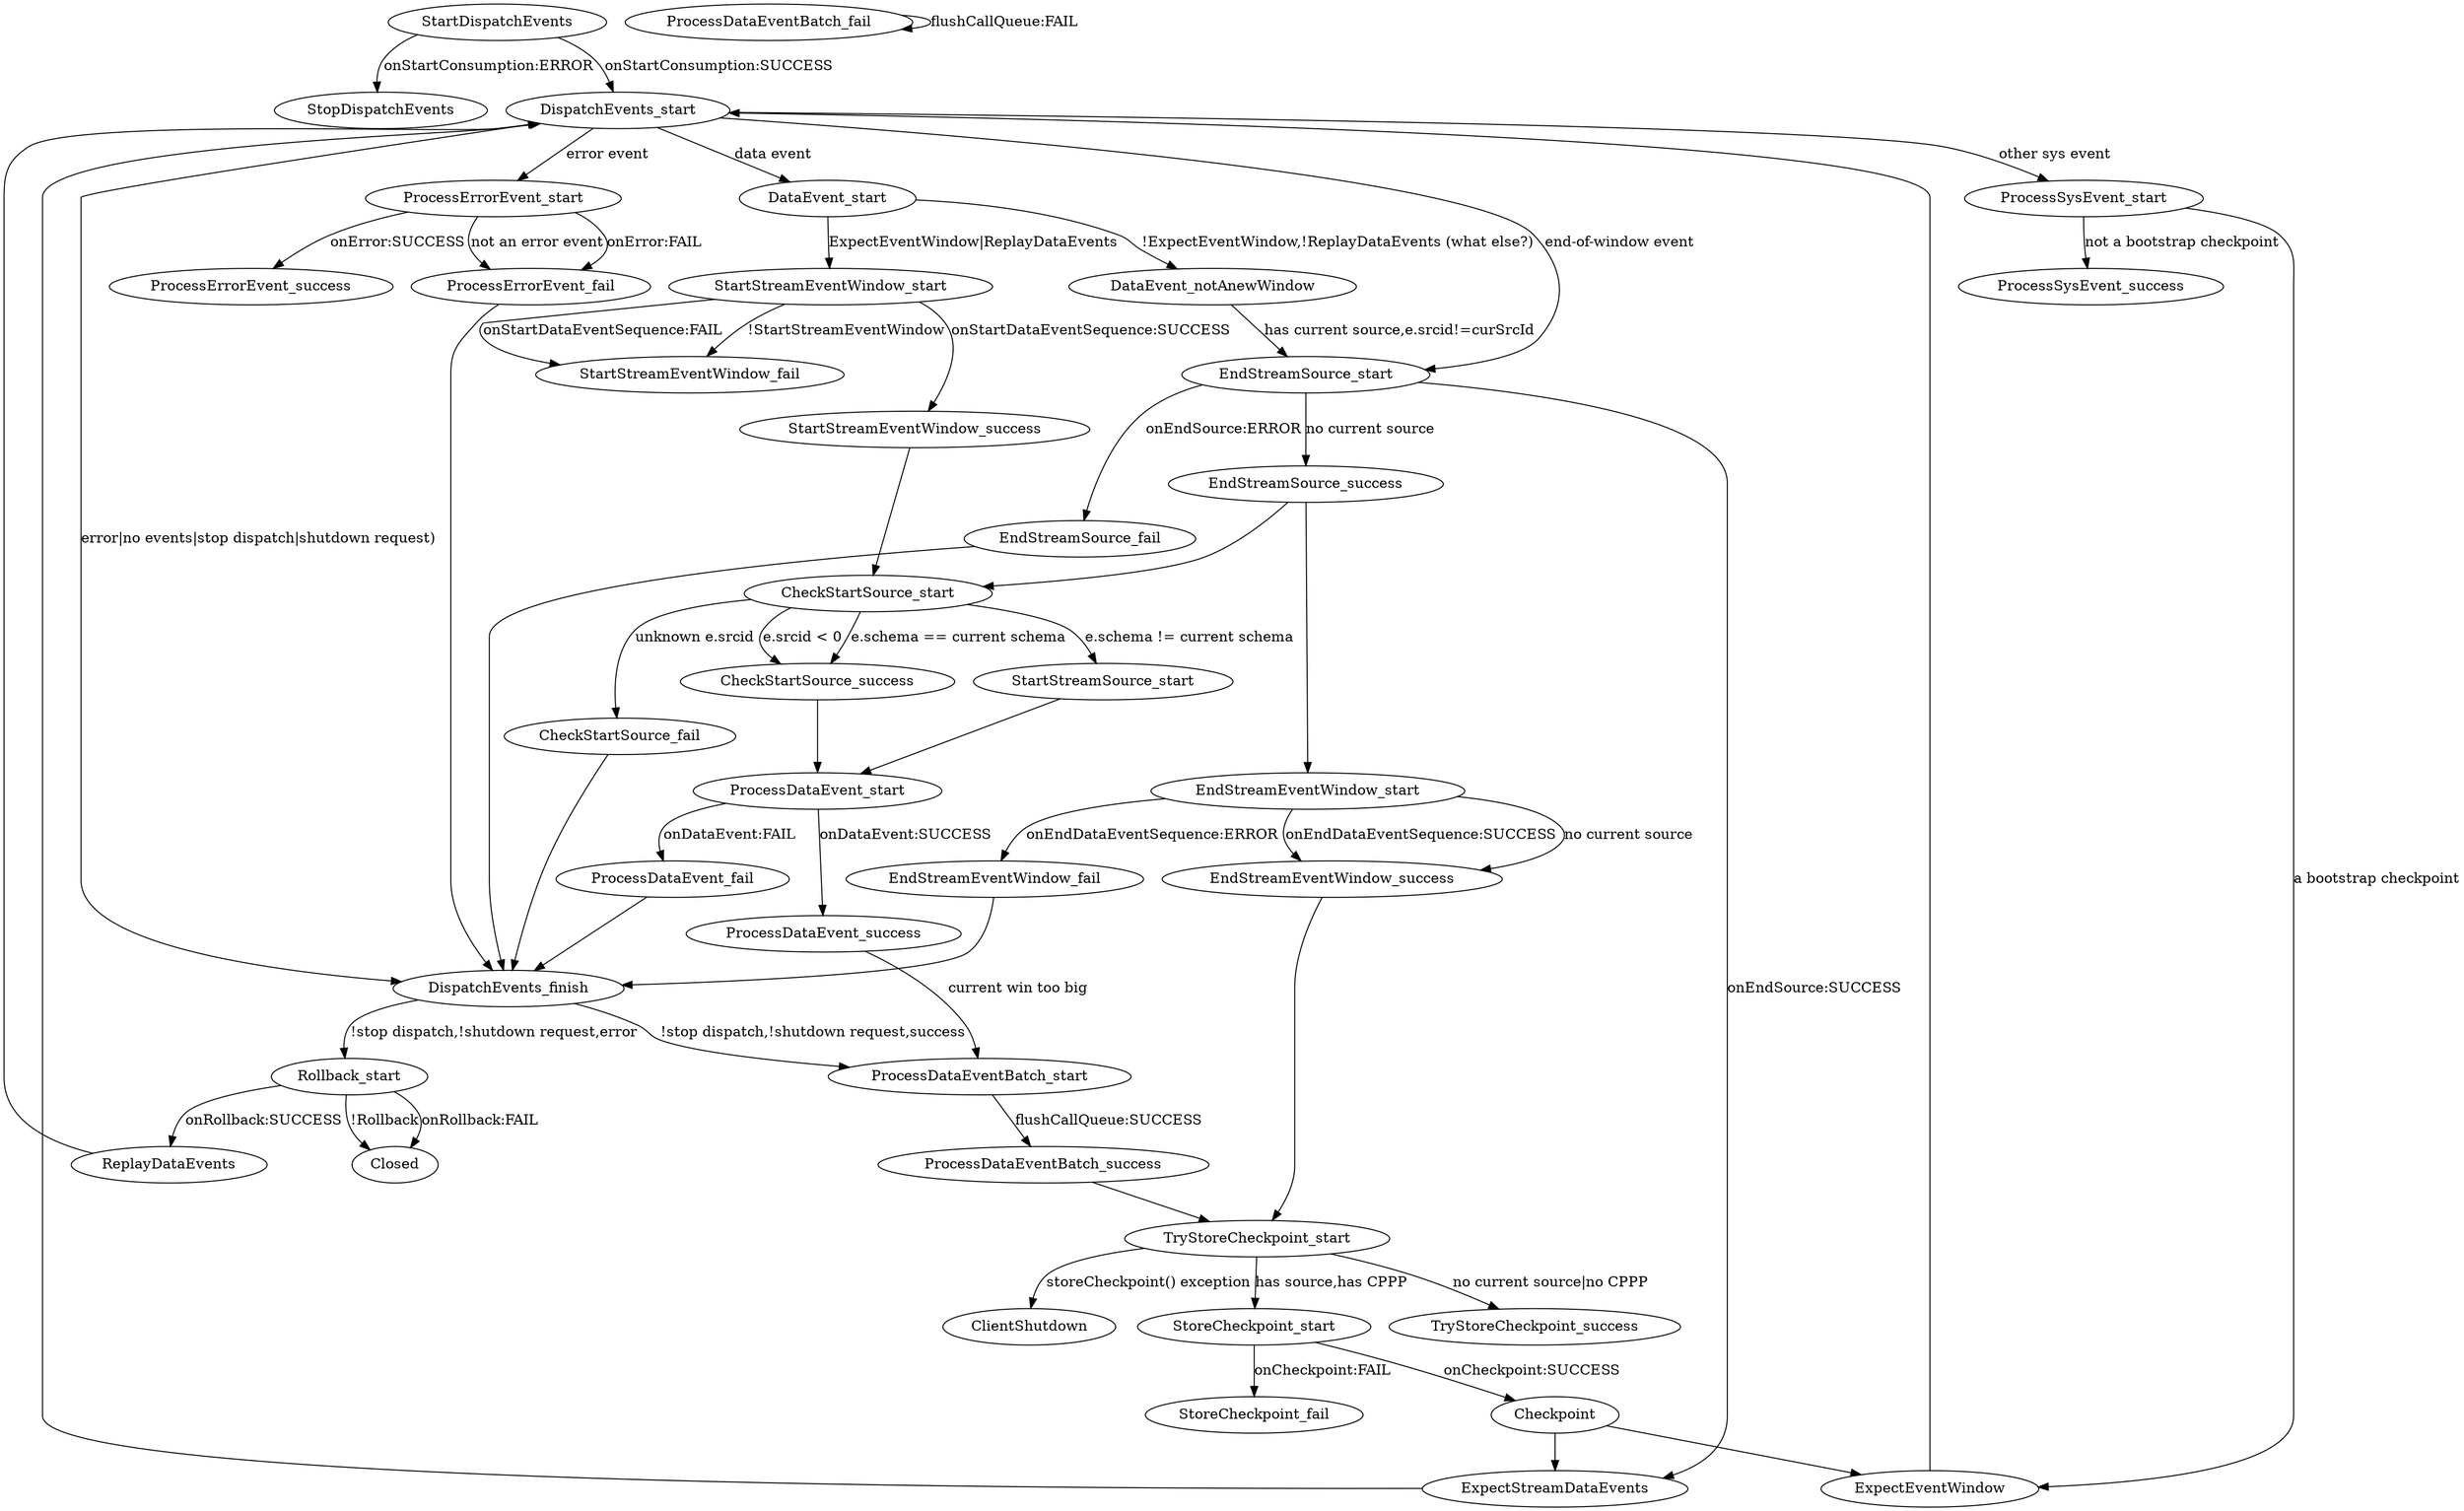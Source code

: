 digraph RelayDispatcher {
  StartDispatchEvents -> StopDispatchEvents [label="onStartConsumption:ERROR"];
  StartDispatchEvents -> DispatchEvents_start [label="onStartConsumption:SUCCESS"];
  ExpectEventWindow -> DispatchEvents_start;
  ReplayDataEvents -> DispatchEvents_start;
  ExpectStreamDataEvents -> DispatchEvents_start
  DispatchEvents_start -> DispatchEvents_finish [label="error|no events|stop dispatch|shutdown request)"]
  DispatchEvents_start -> EndStreamSource_start [label="end-of-window event"];
  EndStreamSource_start -> ExpectStreamDataEvents [label="onEndSource:SUCCESS"];
  EndStreamSource_start -> EndStreamSource_fail [label="onEndSource:ERROR"];
  EndStreamSource_start -> EndStreamSource_success [label="no current source"];
  EndStreamSource_success -> EndStreamEventWindow_start;
  EndStreamSource_fail -> DispatchEvents_finish;
  EndStreamEventWindow_start -> EndStreamEventWindow_success [label="no current source"];
  EndStreamEventWindow_start -> EndStreamEventWindow_success [label="onEndDataEventSequence:SUCCESS"];
  EndStreamEventWindow_start -> EndStreamEventWindow_fail [label="onEndDataEventSequence:ERROR"];
  EndStreamEventWindow_success -> TryStoreCheckpoint_start;
  TryStoreCheckpoint_start -> TryStoreCheckpoint_success [label="no current source|no CPPP"]
  TryStoreCheckpoint_start -> StoreCheckpoint_start [label="has source,has CPPP"]
  StoreCheckpoint_start -> Checkpoint [label="onCheckpoint:SUCCESS"]
  StoreCheckpoint_start -> StoreCheckpoint_fail [label="onCheckpoint:FAIL"]
  TryStoreCheckpoint_start -> ClientShutdown [label="storeCheckpoint() exception"]
  Checkpoint -> ExpectEventWindow;
  EndStreamEventWindow_fail -> DispatchEvents_finish;
  DispatchEvents_start -> ProcessErrorEvent_start [label="error event"];
  ProcessErrorEvent_start -> ProcessErrorEvent_fail [label="not an error event"];
  ProcessErrorEvent_start -> ProcessErrorEvent_fail [label="onError:FAIL"];
  ProcessErrorEvent_start -> ProcessErrorEvent_success [label="onError:SUCCESS"];
  ProcessErrorEvent_fail -> DispatchEvents_finish;
  DispatchEvents_start -> ProcessSysEvent_start [label="other sys event"];
  ProcessSysEvent_start -> ProcessSysEvent_success [label="not a bootstrap checkpoint"];
  ProcessSysEvent_start -> ExpectEventWindow [label="a bootstrap checkpoint"];
  DispatchEvents_start -> DataEvent_start [label="data event"];
  DataEvent_start -> StartStreamEventWindow_start [label="ExpectEventWindow|ReplayDataEvents"];
  StartStreamEventWindow_start -> StartStreamEventWindow_fail[label="!StartStreamEventWindow"];
  StartStreamEventWindow_start -> StartStreamEventWindow_success [label="onStartDataEventSequence:SUCCESS"];
  StartStreamEventWindow_start -> StartStreamEventWindow_fail [label="onStartDataEventSequence:FAIL"];
  StartStreamEventWindow_success -> CheckStartSource_start;
  CheckStartSource_start -> CheckStartSource_success [label="e.srcid < 0"];
  CheckStartSource_start -> CheckStartSource_fail [label="unknown e.srcid"]
  CheckStartSource_start -> StartStreamSource_start [label="e.schema != current schema"]
  CheckStartSource_start -> CheckStartSource_success [label="e.schema == current schema"]
  CheckStartSource_fail -> DispatchEvents_finish;
  DataEvent_start -> DataEvent_notAnewWindow [label="!ExpectEventWindow,!ReplayDataEvents (what else?)"]
  DataEvent_notAnewWindow -> EndStreamSource_start [label="has current source,e.srcid!=curSrcId"]
  EndStreamSource_success -> CheckStartSource_start;
  StartStreamSource_start -> ProcessDataEvent_start;
  CheckStartSource_success -> ProcessDataEvent_start;
  ProcessDataEvent_start -> ProcessDataEvent_success[label="onDataEvent:SUCCESS"];
  ProcessDataEvent_start -> ProcessDataEvent_fail[label="onDataEvent:FAIL"];
  ProcessDataEvent_fail -> DispatchEvents_finish;
  ProcessDataEvent_success -> ProcessDataEventBatch_start [label="current win too big"];
  ProcessDataEventBatch_start -> ProcessDataEventBatch_success [label="flushCallQueue:SUCCESS"]
  ProcessDataEventBatch_fail -> ProcessDataEventBatch_fail [label="flushCallQueue:FAIL"]
  ProcessDataEventBatch_success -> TryStoreCheckpoint_start;
  Checkpoint -> ExpectStreamDataEvents;
  DispatchEvents_finish -> ProcessDataEventBatch_start[label="!stop dispatch,!shutdown request,success"];
  DispatchEvents_finish -> Rollback_start[label="!stop dispatch,!shutdown request,error"];
  Rollback_start -> Closed[label="!Rollback"];
  Rollback_start -> ReplayDataEvents[label="onRollback:SUCCESS"];
  Rollback_start -> Closed [label="onRollback:FAIL"];
  
}


